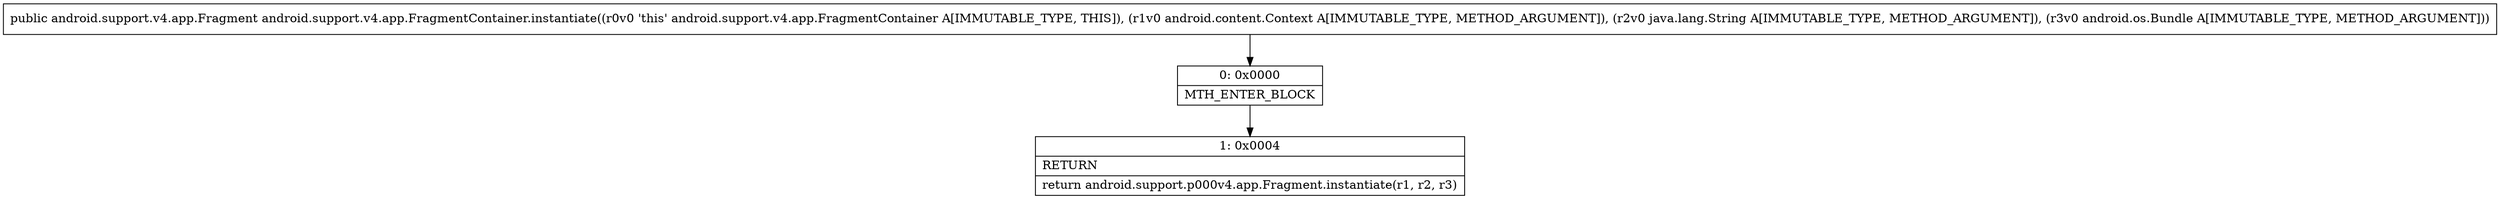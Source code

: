 digraph "CFG forandroid.support.v4.app.FragmentContainer.instantiate(Landroid\/content\/Context;Ljava\/lang\/String;Landroid\/os\/Bundle;)Landroid\/support\/v4\/app\/Fragment;" {
Node_0 [shape=record,label="{0\:\ 0x0000|MTH_ENTER_BLOCK\l}"];
Node_1 [shape=record,label="{1\:\ 0x0004|RETURN\l|return android.support.p000v4.app.Fragment.instantiate(r1, r2, r3)\l}"];
MethodNode[shape=record,label="{public android.support.v4.app.Fragment android.support.v4.app.FragmentContainer.instantiate((r0v0 'this' android.support.v4.app.FragmentContainer A[IMMUTABLE_TYPE, THIS]), (r1v0 android.content.Context A[IMMUTABLE_TYPE, METHOD_ARGUMENT]), (r2v0 java.lang.String A[IMMUTABLE_TYPE, METHOD_ARGUMENT]), (r3v0 android.os.Bundle A[IMMUTABLE_TYPE, METHOD_ARGUMENT])) }"];
MethodNode -> Node_0;
Node_0 -> Node_1;
}

